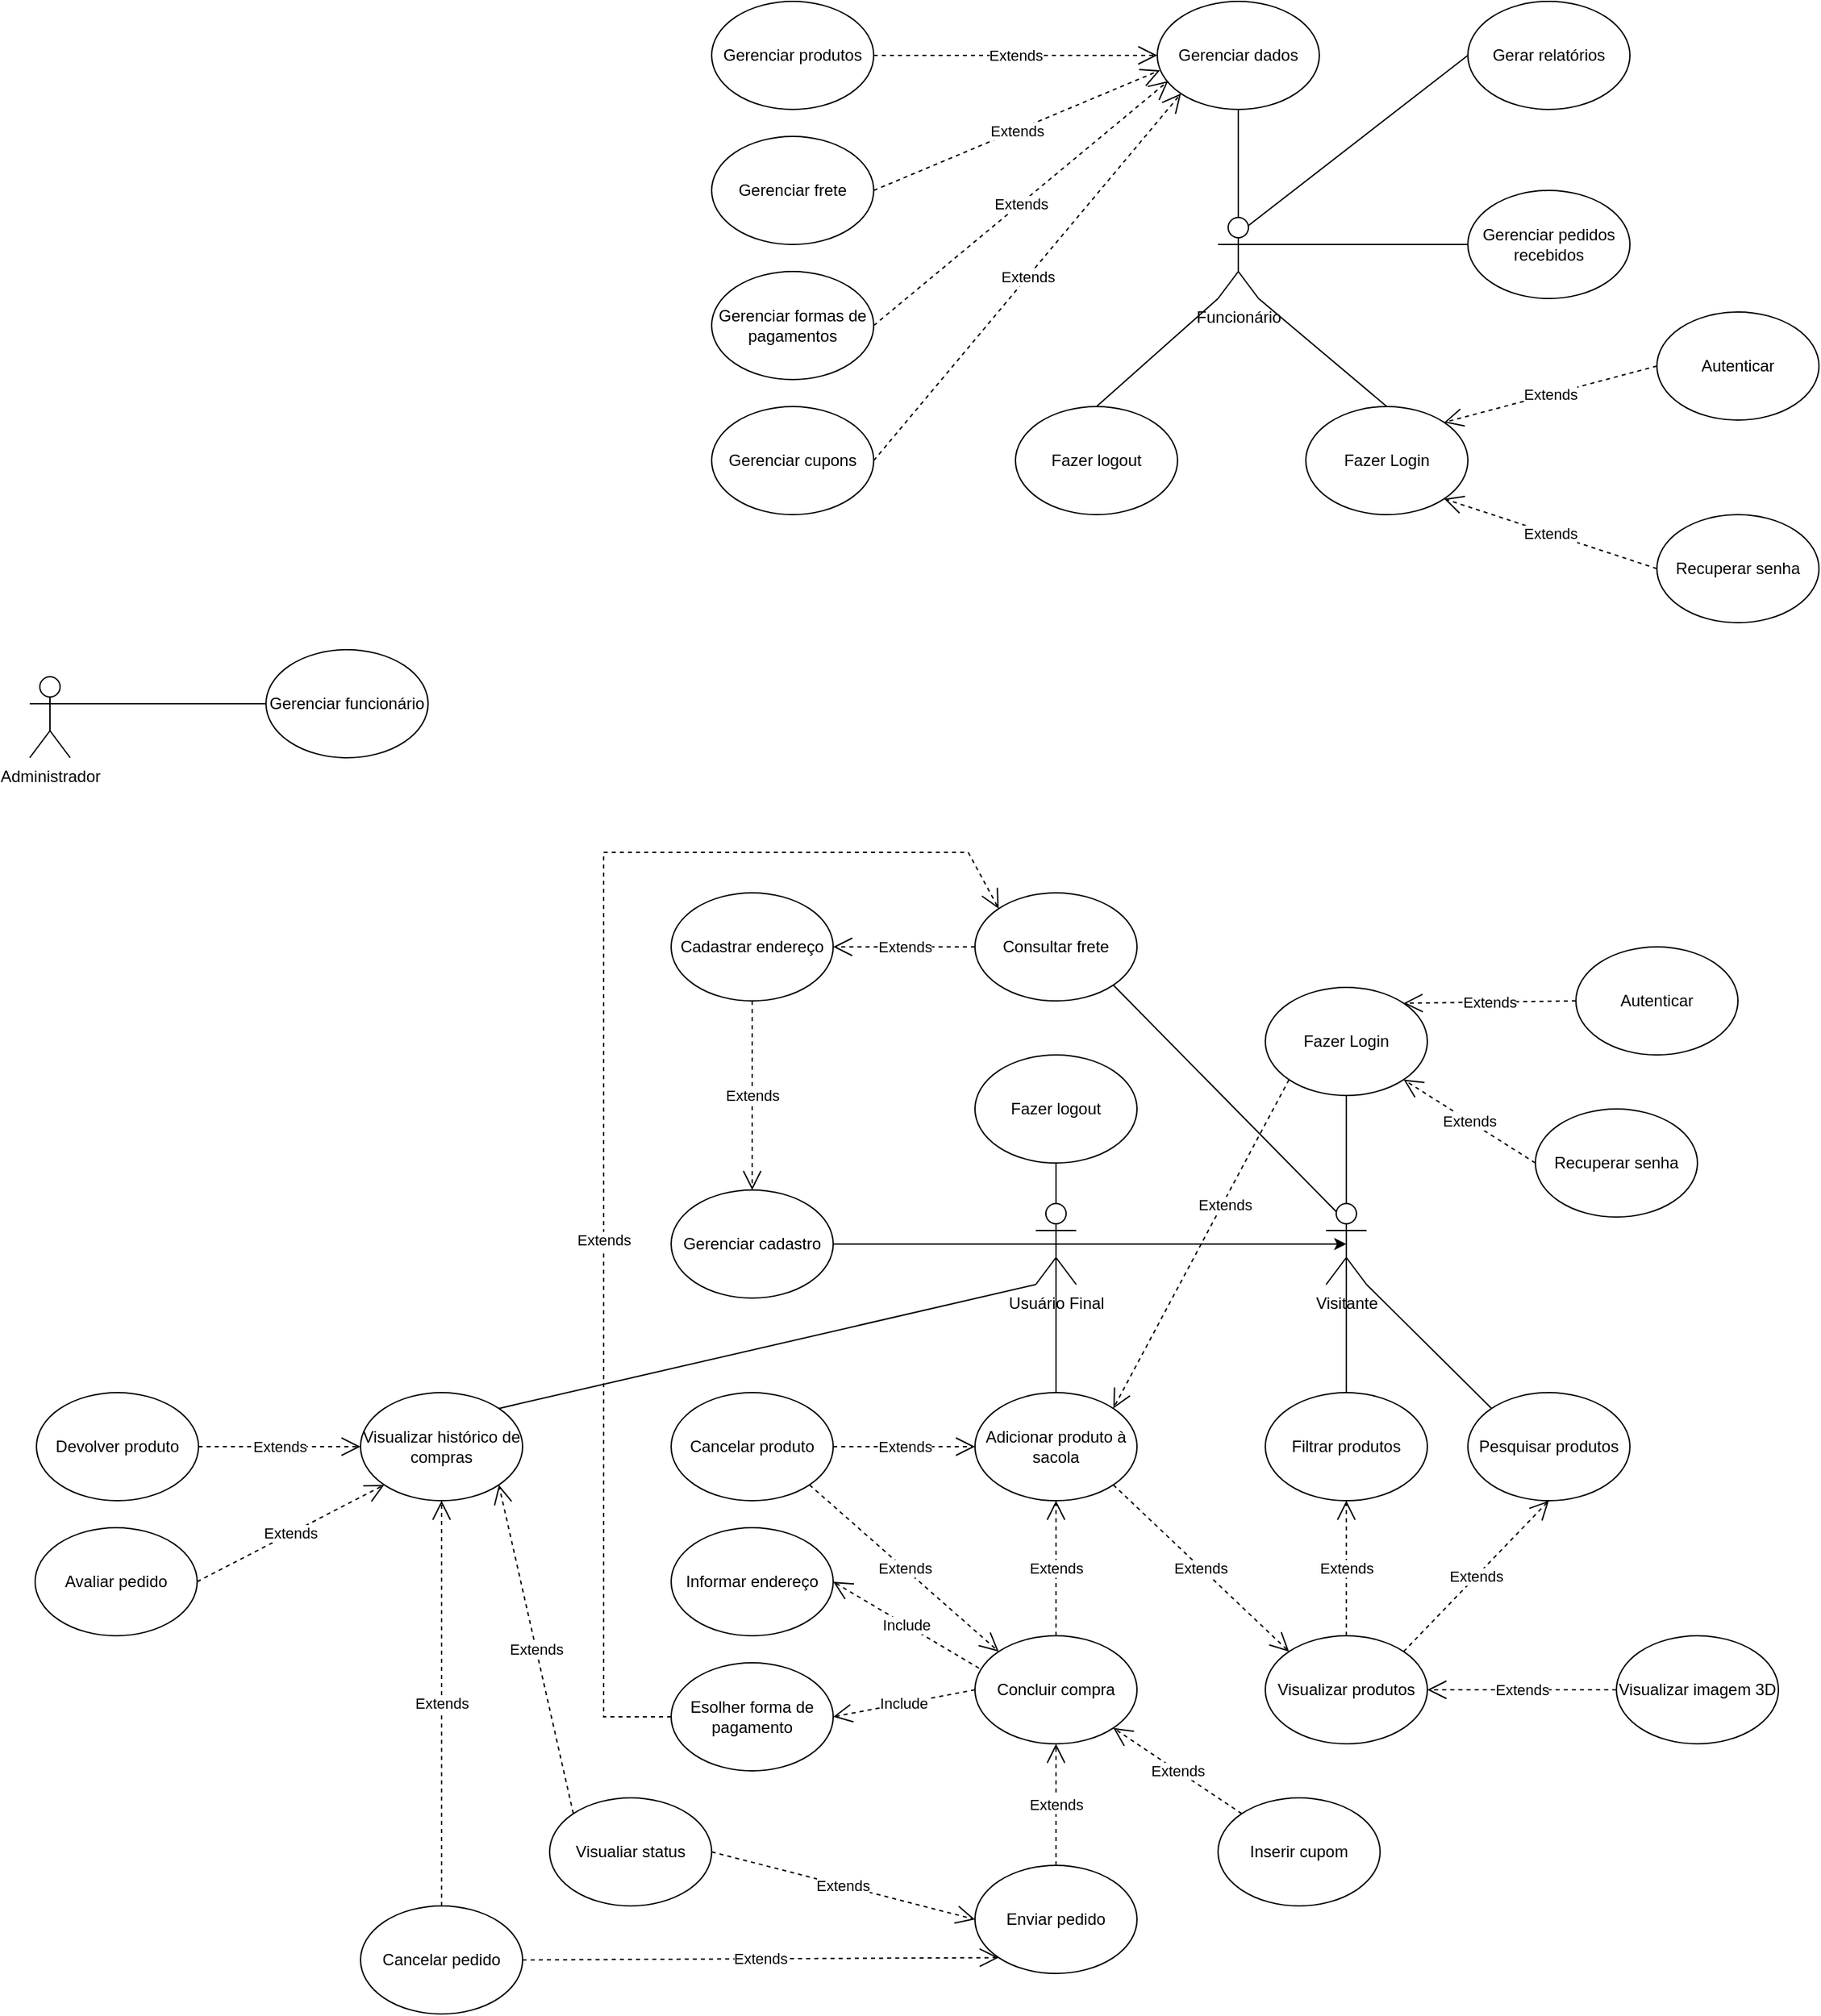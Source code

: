 <mxfile version="24.2.5" type="device">
  <diagram name="Página-1" id="iEOvd_mET68QCeT-6-60">
    <mxGraphModel dx="1941" dy="1769" grid="1" gridSize="10" guides="1" tooltips="1" connect="1" arrows="1" fold="1" page="1" pageScale="1" pageWidth="827" pageHeight="1169" math="0" shadow="0">
      <root>
        <mxCell id="0" />
        <mxCell id="1" parent="0" />
        <mxCell id="9JJsFDRCctAeS7KG6Eez-1" value="Funcionário" style="shape=umlActor;verticalLabelPosition=bottom;verticalAlign=top;html=1;outlineConnect=0;" parent="1" vertex="1">
          <mxGeometry x="205" y="-190" width="30" height="60" as="geometry" />
        </mxCell>
        <mxCell id="9JJsFDRCctAeS7KG6Eez-3" value="Visitante&lt;div&gt;&lt;br&gt;&lt;/div&gt;" style="shape=umlActor;verticalLabelPosition=bottom;verticalAlign=top;html=1;outlineConnect=0;" parent="1" vertex="1">
          <mxGeometry x="285" y="540" width="30" height="60" as="geometry" />
        </mxCell>
        <mxCell id="9JJsFDRCctAeS7KG6Eez-4" value="Usuário Final" style="shape=umlActor;verticalLabelPosition=bottom;verticalAlign=top;html=1;outlineConnect=0;" parent="1" vertex="1">
          <mxGeometry x="70" y="540" width="30" height="60" as="geometry" />
        </mxCell>
        <mxCell id="9JJsFDRCctAeS7KG6Eez-9" style="edgeStyle=orthogonalEdgeStyle;rounded=0;orthogonalLoop=1;jettySize=auto;html=1;exitX=0.5;exitY=0.5;exitDx=0;exitDy=0;exitPerimeter=0;entryX=0.5;entryY=0.5;entryDx=0;entryDy=0;entryPerimeter=0;" parent="1" source="9JJsFDRCctAeS7KG6Eez-4" target="9JJsFDRCctAeS7KG6Eez-3" edge="1">
          <mxGeometry relative="1" as="geometry" />
        </mxCell>
        <mxCell id="9JJsFDRCctAeS7KG6Eez-10" value="Fazer Login" style="ellipse;whiteSpace=wrap;html=1;" parent="1" vertex="1">
          <mxGeometry x="270" y="-50" width="120" height="80" as="geometry" />
        </mxCell>
        <mxCell id="9JJsFDRCctAeS7KG6Eez-11" value="Autenticar" style="ellipse;whiteSpace=wrap;html=1;" parent="1" vertex="1">
          <mxGeometry x="530" y="-120" width="120" height="80" as="geometry" />
        </mxCell>
        <mxCell id="9JJsFDRCctAeS7KG6Eez-12" value="Recuperar senha" style="ellipse;whiteSpace=wrap;html=1;" parent="1" vertex="1">
          <mxGeometry x="530" y="30" width="120" height="80" as="geometry" />
        </mxCell>
        <mxCell id="9JJsFDRCctAeS7KG6Eez-13" value="Fazer logout" style="ellipse;whiteSpace=wrap;html=1;" parent="1" vertex="1">
          <mxGeometry x="55" y="-50" width="120" height="80" as="geometry" />
        </mxCell>
        <mxCell id="9JJsFDRCctAeS7KG6Eez-14" value="Gerenciar dados" style="ellipse;whiteSpace=wrap;html=1;" parent="1" vertex="1">
          <mxGeometry x="160" y="-350" width="120" height="80" as="geometry" />
        </mxCell>
        <mxCell id="9JJsFDRCctAeS7KG6Eez-15" value="Gerenciar produtos" style="ellipse;whiteSpace=wrap;html=1;" parent="1" vertex="1">
          <mxGeometry x="-170" y="-350" width="120" height="80" as="geometry" />
        </mxCell>
        <mxCell id="9JJsFDRCctAeS7KG6Eez-16" value="Gerenciar frete" style="ellipse;whiteSpace=wrap;html=1;" parent="1" vertex="1">
          <mxGeometry x="-170" y="-250" width="120" height="80" as="geometry" />
        </mxCell>
        <mxCell id="9JJsFDRCctAeS7KG6Eez-17" value="Gerenciar formas de pagamentos" style="ellipse;whiteSpace=wrap;html=1;" parent="1" vertex="1">
          <mxGeometry x="-170" y="-150" width="120" height="80" as="geometry" />
        </mxCell>
        <mxCell id="9JJsFDRCctAeS7KG6Eez-18" value="Gerar relatórios" style="ellipse;whiteSpace=wrap;html=1;" parent="1" vertex="1">
          <mxGeometry x="390" y="-350" width="120" height="80" as="geometry" />
        </mxCell>
        <mxCell id="9JJsFDRCctAeS7KG6Eez-19" value="Gerenciar cupons" style="ellipse;whiteSpace=wrap;html=1;" parent="1" vertex="1">
          <mxGeometry x="-170" y="-50" width="120" height="80" as="geometry" />
        </mxCell>
        <mxCell id="9JJsFDRCctAeS7KG6Eez-20" value="Gerenciar pedidos recebidos" style="ellipse;whiteSpace=wrap;html=1;" parent="1" vertex="1">
          <mxGeometry x="390" y="-210" width="120" height="80" as="geometry" />
        </mxCell>
        <mxCell id="9JJsFDRCctAeS7KG6Eez-22" value="Extends" style="endArrow=open;endSize=12;dashed=1;html=1;rounded=0;exitX=0;exitY=0.5;exitDx=0;exitDy=0;entryX=1;entryY=1;entryDx=0;entryDy=0;" parent="1" source="9JJsFDRCctAeS7KG6Eez-12" target="9JJsFDRCctAeS7KG6Eez-10" edge="1">
          <mxGeometry width="160" relative="1" as="geometry">
            <mxPoint x="210" y="10" as="sourcePoint" />
            <mxPoint x="370" y="10" as="targetPoint" />
          </mxGeometry>
        </mxCell>
        <mxCell id="9JJsFDRCctAeS7KG6Eez-23" value="Extends" style="endArrow=open;endSize=12;dashed=1;html=1;rounded=0;exitX=0;exitY=0.5;exitDx=0;exitDy=0;entryX=1;entryY=0;entryDx=0;entryDy=0;" parent="1" source="9JJsFDRCctAeS7KG6Eez-11" target="9JJsFDRCctAeS7KG6Eez-10" edge="1">
          <mxGeometry width="160" relative="1" as="geometry">
            <mxPoint x="540" y="2" as="sourcePoint" />
            <mxPoint x="390" y="-50" as="targetPoint" />
          </mxGeometry>
        </mxCell>
        <mxCell id="9JJsFDRCctAeS7KG6Eez-27" value="" style="endArrow=none;html=1;rounded=0;exitX=1;exitY=1;exitDx=0;exitDy=0;exitPerimeter=0;entryX=0.5;entryY=0;entryDx=0;entryDy=0;" parent="1" source="9JJsFDRCctAeS7KG6Eez-1" target="9JJsFDRCctAeS7KG6Eez-10" edge="1">
          <mxGeometry width="50" height="50" relative="1" as="geometry">
            <mxPoint x="260" y="40" as="sourcePoint" />
            <mxPoint x="310" y="-10" as="targetPoint" />
          </mxGeometry>
        </mxCell>
        <mxCell id="9JJsFDRCctAeS7KG6Eez-28" value="" style="endArrow=none;html=1;rounded=0;entryX=0;entryY=1;entryDx=0;entryDy=0;entryPerimeter=0;exitX=0.5;exitY=0;exitDx=0;exitDy=0;" parent="1" source="9JJsFDRCctAeS7KG6Eez-13" target="9JJsFDRCctAeS7KG6Eez-1" edge="1">
          <mxGeometry width="50" height="50" relative="1" as="geometry">
            <mxPoint x="260" y="40" as="sourcePoint" />
            <mxPoint x="310" y="-10" as="targetPoint" />
          </mxGeometry>
        </mxCell>
        <mxCell id="9JJsFDRCctAeS7KG6Eez-32" value="" style="endArrow=none;html=1;rounded=0;entryX=0.5;entryY=1;entryDx=0;entryDy=0;exitX=0.5;exitY=0;exitDx=0;exitDy=0;exitPerimeter=0;" parent="1" source="9JJsFDRCctAeS7KG6Eez-1" target="9JJsFDRCctAeS7KG6Eez-14" edge="1">
          <mxGeometry width="50" height="50" relative="1" as="geometry">
            <mxPoint x="175" y="-210" as="sourcePoint" />
            <mxPoint x="225" y="-260" as="targetPoint" />
          </mxGeometry>
        </mxCell>
        <mxCell id="9JJsFDRCctAeS7KG6Eez-33" value="" style="endArrow=none;html=1;rounded=0;entryX=0;entryY=0.5;entryDx=0;entryDy=0;exitX=0.75;exitY=0.1;exitDx=0;exitDy=0;exitPerimeter=0;" parent="1" source="9JJsFDRCctAeS7KG6Eez-1" target="9JJsFDRCctAeS7KG6Eez-18" edge="1">
          <mxGeometry width="50" height="50" relative="1" as="geometry">
            <mxPoint x="260" y="-60" as="sourcePoint" />
            <mxPoint x="310" y="-110" as="targetPoint" />
          </mxGeometry>
        </mxCell>
        <mxCell id="9JJsFDRCctAeS7KG6Eez-34" value="" style="endArrow=none;html=1;rounded=0;entryX=0;entryY=0.5;entryDx=0;entryDy=0;exitX=1;exitY=0.333;exitDx=0;exitDy=0;exitPerimeter=0;" parent="1" source="9JJsFDRCctAeS7KG6Eez-1" target="9JJsFDRCctAeS7KG6Eez-20" edge="1">
          <mxGeometry width="50" height="50" relative="1" as="geometry">
            <mxPoint x="260" y="-60" as="sourcePoint" />
            <mxPoint x="310" y="-110" as="targetPoint" />
          </mxGeometry>
        </mxCell>
        <mxCell id="9JJsFDRCctAeS7KG6Eez-35" value="Extends" style="endArrow=open;endSize=12;dashed=1;html=1;rounded=0;exitX=1;exitY=0.5;exitDx=0;exitDy=0;entryX=0.017;entryY=0.638;entryDx=0;entryDy=0;entryPerimeter=0;" parent="1" source="9JJsFDRCctAeS7KG6Eez-16" target="9JJsFDRCctAeS7KG6Eez-14" edge="1">
          <mxGeometry width="160" relative="1" as="geometry">
            <mxPoint x="108" y="-280" as="sourcePoint" />
            <mxPoint x="-50" y="-238" as="targetPoint" />
          </mxGeometry>
        </mxCell>
        <mxCell id="9JJsFDRCctAeS7KG6Eez-36" value="Extends" style="endArrow=open;endSize=12;dashed=1;html=1;rounded=0;exitX=1;exitY=0.5;exitDx=0;exitDy=0;entryX=0;entryY=0.5;entryDx=0;entryDy=0;" parent="1" source="9JJsFDRCctAeS7KG6Eez-15" target="9JJsFDRCctAeS7KG6Eez-14" edge="1">
          <mxGeometry width="160" relative="1" as="geometry">
            <mxPoint x="88" y="-300" as="sourcePoint" />
            <mxPoint x="-70" y="-258" as="targetPoint" />
          </mxGeometry>
        </mxCell>
        <mxCell id="9JJsFDRCctAeS7KG6Eez-37" value="Extends" style="endArrow=open;endSize=12;dashed=1;html=1;rounded=0;exitX=1;exitY=0.5;exitDx=0;exitDy=0;entryX=0.067;entryY=0.738;entryDx=0;entryDy=0;entryPerimeter=0;" parent="1" source="9JJsFDRCctAeS7KG6Eez-17" target="9JJsFDRCctAeS7KG6Eez-14" edge="1">
          <mxGeometry width="160" relative="1" as="geometry">
            <mxPoint x="118" y="-250" as="sourcePoint" />
            <mxPoint x="-40" y="-208" as="targetPoint" />
          </mxGeometry>
        </mxCell>
        <mxCell id="9JJsFDRCctAeS7KG6Eez-38" value="Extends" style="endArrow=open;endSize=12;dashed=1;html=1;rounded=0;exitX=1;exitY=0.5;exitDx=0;exitDy=0;entryX=0;entryY=1;entryDx=0;entryDy=0;" parent="1" source="9JJsFDRCctAeS7KG6Eez-19" target="9JJsFDRCctAeS7KG6Eez-14" edge="1">
          <mxGeometry width="160" relative="1" as="geometry">
            <mxPoint x="168" y="-212" as="sourcePoint" />
            <mxPoint x="10" y="-170" as="targetPoint" />
          </mxGeometry>
        </mxCell>
        <mxCell id="9JJsFDRCctAeS7KG6Eez-39" value="Cadastrar endereço" style="ellipse;whiteSpace=wrap;html=1;" parent="1" vertex="1">
          <mxGeometry x="-200" y="310" width="120" height="80" as="geometry" />
        </mxCell>
        <mxCell id="9JJsFDRCctAeS7KG6Eez-40" value="Filtrar produtos" style="ellipse;whiteSpace=wrap;html=1;" parent="1" vertex="1">
          <mxGeometry x="240" y="680" width="120" height="80" as="geometry" />
        </mxCell>
        <mxCell id="9JJsFDRCctAeS7KG6Eez-41" value="Gerenciar cadastro" style="ellipse;whiteSpace=wrap;html=1;" parent="1" vertex="1">
          <mxGeometry x="-200" y="530" width="120" height="80" as="geometry" />
        </mxCell>
        <mxCell id="9JJsFDRCctAeS7KG6Eez-43" value="Pesquisar produtos" style="ellipse;whiteSpace=wrap;html=1;" parent="1" vertex="1">
          <mxGeometry x="390" y="680" width="120" height="80" as="geometry" />
        </mxCell>
        <mxCell id="9JJsFDRCctAeS7KG6Eez-44" value="Visualizar produtos" style="ellipse;whiteSpace=wrap;html=1;" parent="1" vertex="1">
          <mxGeometry x="240" y="860" width="120" height="80" as="geometry" />
        </mxCell>
        <mxCell id="9JJsFDRCctAeS7KG6Eez-45" value="Adicionar produto à sacola" style="ellipse;whiteSpace=wrap;html=1;" parent="1" vertex="1">
          <mxGeometry x="25" y="680" width="120" height="80" as="geometry" />
        </mxCell>
        <mxCell id="9JJsFDRCctAeS7KG6Eez-46" value="Cancelar produto" style="ellipse;whiteSpace=wrap;html=1;" parent="1" vertex="1">
          <mxGeometry x="-200" y="680" width="120" height="80" as="geometry" />
        </mxCell>
        <mxCell id="9JJsFDRCctAeS7KG6Eez-47" value="Concluir compra" style="ellipse;whiteSpace=wrap;html=1;" parent="1" vertex="1">
          <mxGeometry x="25" y="860" width="120" height="80" as="geometry" />
        </mxCell>
        <mxCell id="9JJsFDRCctAeS7KG6Eez-48" value="Informar endereço" style="ellipse;whiteSpace=wrap;html=1;" parent="1" vertex="1">
          <mxGeometry x="-200" y="780" width="120" height="80" as="geometry" />
        </mxCell>
        <mxCell id="9JJsFDRCctAeS7KG6Eez-49" value="Esolher forma de pagamento" style="ellipse;whiteSpace=wrap;html=1;" parent="1" vertex="1">
          <mxGeometry x="-200" y="880" width="120" height="80" as="geometry" />
        </mxCell>
        <mxCell id="9JJsFDRCctAeS7KG6Eez-50" value="Enviar pedido" style="ellipse;whiteSpace=wrap;html=1;" parent="1" vertex="1">
          <mxGeometry x="25" y="1030" width="120" height="80" as="geometry" />
        </mxCell>
        <mxCell id="9JJsFDRCctAeS7KG6Eez-51" value="Visualiar status" style="ellipse;whiteSpace=wrap;html=1;" parent="1" vertex="1">
          <mxGeometry x="-290" y="980" width="120" height="80" as="geometry" />
        </mxCell>
        <mxCell id="9JJsFDRCctAeS7KG6Eez-52" value="Cancelar pedido" style="ellipse;whiteSpace=wrap;html=1;" parent="1" vertex="1">
          <mxGeometry x="-430" y="1060" width="120" height="80" as="geometry" />
        </mxCell>
        <mxCell id="9JJsFDRCctAeS7KG6Eez-53" value="Avaliar pedido" style="ellipse;whiteSpace=wrap;html=1;" parent="1" vertex="1">
          <mxGeometry x="-671" y="780" width="120" height="80" as="geometry" />
        </mxCell>
        <mxCell id="9JJsFDRCctAeS7KG6Eez-54" value="Consultar frete" style="ellipse;whiteSpace=wrap;html=1;" parent="1" vertex="1">
          <mxGeometry x="25" y="310" width="120" height="80" as="geometry" />
        </mxCell>
        <mxCell id="9JJsFDRCctAeS7KG6Eez-55" value="Visualizar histórico de compras" style="ellipse;whiteSpace=wrap;html=1;" parent="1" vertex="1">
          <mxGeometry x="-430" y="680" width="120" height="80" as="geometry" />
        </mxCell>
        <mxCell id="9JJsFDRCctAeS7KG6Eez-56" value="Devolver produto" style="ellipse;whiteSpace=wrap;html=1;" parent="1" vertex="1">
          <mxGeometry x="-670" y="680" width="120" height="80" as="geometry" />
        </mxCell>
        <mxCell id="9JJsFDRCctAeS7KG6Eez-57" value="Visualizar imagem 3D" style="ellipse;whiteSpace=wrap;html=1;" parent="1" vertex="1">
          <mxGeometry x="500" y="860" width="120" height="80" as="geometry" />
        </mxCell>
        <mxCell id="9JJsFDRCctAeS7KG6Eez-59" value="" style="endArrow=none;html=1;rounded=0;entryX=1;entryY=1;entryDx=0;entryDy=0;exitX=0.25;exitY=0.1;exitDx=0;exitDy=0;exitPerimeter=0;" parent="1" source="9JJsFDRCctAeS7KG6Eez-3" target="9JJsFDRCctAeS7KG6Eez-54" edge="1">
          <mxGeometry width="50" height="50" relative="1" as="geometry">
            <mxPoint x="280" y="530" as="sourcePoint" />
            <mxPoint x="210" y="590" as="targetPoint" />
          </mxGeometry>
        </mxCell>
        <mxCell id="9JJsFDRCctAeS7KG6Eez-60" value="" style="endArrow=none;html=1;rounded=0;entryX=1;entryY=1;entryDx=0;entryDy=0;entryPerimeter=0;exitX=0;exitY=0;exitDx=0;exitDy=0;" parent="1" source="9JJsFDRCctAeS7KG6Eez-43" target="9JJsFDRCctAeS7KG6Eez-3" edge="1">
          <mxGeometry width="50" height="50" relative="1" as="geometry">
            <mxPoint x="160" y="640" as="sourcePoint" />
            <mxPoint x="210" y="590" as="targetPoint" />
          </mxGeometry>
        </mxCell>
        <mxCell id="9JJsFDRCctAeS7KG6Eez-61" value="" style="endArrow=none;html=1;rounded=0;entryX=0.5;entryY=0.5;entryDx=0;entryDy=0;entryPerimeter=0;exitX=0.5;exitY=0;exitDx=0;exitDy=0;" parent="1" source="9JJsFDRCctAeS7KG6Eez-40" target="9JJsFDRCctAeS7KG6Eez-3" edge="1">
          <mxGeometry width="50" height="50" relative="1" as="geometry">
            <mxPoint x="240" y="690" as="sourcePoint" />
            <mxPoint x="290" y="640" as="targetPoint" />
          </mxGeometry>
        </mxCell>
        <mxCell id="9JJsFDRCctAeS7KG6Eez-62" value="Extends" style="endArrow=open;endSize=12;dashed=1;html=1;rounded=0;exitX=1;exitY=0;exitDx=0;exitDy=0;entryX=0.5;entryY=1;entryDx=0;entryDy=0;" parent="1" source="9JJsFDRCctAeS7KG6Eez-44" target="9JJsFDRCctAeS7KG6Eez-43" edge="1">
          <mxGeometry width="160" relative="1" as="geometry">
            <mxPoint x="668" y="812" as="sourcePoint" />
            <mxPoint x="510" y="760" as="targetPoint" />
          </mxGeometry>
        </mxCell>
        <mxCell id="9JJsFDRCctAeS7KG6Eez-63" value="Extends" style="endArrow=open;endSize=12;dashed=1;html=1;rounded=0;exitX=0.5;exitY=0;exitDx=0;exitDy=0;entryX=0.5;entryY=1;entryDx=0;entryDy=0;" parent="1" source="9JJsFDRCctAeS7KG6Eez-44" target="9JJsFDRCctAeS7KG6Eez-40" edge="1">
          <mxGeometry width="160" relative="1" as="geometry">
            <mxPoint x="428" y="862" as="sourcePoint" />
            <mxPoint x="270" y="810" as="targetPoint" />
          </mxGeometry>
        </mxCell>
        <mxCell id="9JJsFDRCctAeS7KG6Eez-64" value="Extends" style="endArrow=open;endSize=12;dashed=1;html=1;rounded=0;exitX=0;exitY=0.5;exitDx=0;exitDy=0;entryX=1;entryY=0.5;entryDx=0;entryDy=0;" parent="1" source="9JJsFDRCctAeS7KG6Eez-57" target="9JJsFDRCctAeS7KG6Eez-44" edge="1">
          <mxGeometry width="160" relative="1" as="geometry">
            <mxPoint x="488" y="912" as="sourcePoint" />
            <mxPoint x="330" y="860" as="targetPoint" />
          </mxGeometry>
        </mxCell>
        <mxCell id="9JJsFDRCctAeS7KG6Eez-65" value="" style="endArrow=none;html=1;rounded=0;entryX=0.5;entryY=0.5;entryDx=0;entryDy=0;entryPerimeter=0;exitX=0.5;exitY=0;exitDx=0;exitDy=0;" parent="1" source="9JJsFDRCctAeS7KG6Eez-45" target="9JJsFDRCctAeS7KG6Eez-4" edge="1">
          <mxGeometry width="50" height="50" relative="1" as="geometry">
            <mxPoint x="160" y="840" as="sourcePoint" />
            <mxPoint x="210" y="790" as="targetPoint" />
          </mxGeometry>
        </mxCell>
        <mxCell id="9JJsFDRCctAeS7KG6Eez-66" value="Extends" style="endArrow=open;endSize=12;dashed=1;html=1;rounded=0;exitX=1;exitY=0.5;exitDx=0;exitDy=0;entryX=0;entryY=0.5;entryDx=0;entryDy=0;" parent="1" source="9JJsFDRCctAeS7KG6Eez-46" target="9JJsFDRCctAeS7KG6Eez-45" edge="1">
          <mxGeometry width="160" relative="1" as="geometry">
            <mxPoint x="40" y="780" as="sourcePoint" />
            <mxPoint x="-100" y="780" as="targetPoint" />
          </mxGeometry>
        </mxCell>
        <mxCell id="9JJsFDRCctAeS7KG6Eez-67" value="Extends" style="endArrow=open;endSize=12;dashed=1;html=1;rounded=0;exitX=0.5;exitY=0;exitDx=0;exitDy=0;entryX=0.5;entryY=1;entryDx=0;entryDy=0;" parent="1" source="9JJsFDRCctAeS7KG6Eez-47" target="9JJsFDRCctAeS7KG6Eez-45" edge="1">
          <mxGeometry width="160" relative="1" as="geometry">
            <mxPoint x="-70" y="730" as="sourcePoint" />
            <mxPoint x="35" y="730" as="targetPoint" />
          </mxGeometry>
        </mxCell>
        <mxCell id="9JJsFDRCctAeS7KG6Eez-69" value="" style="endArrow=none;html=1;rounded=0;entryX=0.5;entryY=0.5;entryDx=0;entryDy=0;entryPerimeter=0;exitX=1;exitY=0.5;exitDx=0;exitDy=0;" parent="1" source="9JJsFDRCctAeS7KG6Eez-41" target="9JJsFDRCctAeS7KG6Eez-4" edge="1">
          <mxGeometry width="50" height="50" relative="1" as="geometry">
            <mxPoint x="160" y="640" as="sourcePoint" />
            <mxPoint x="210" y="590" as="targetPoint" />
          </mxGeometry>
        </mxCell>
        <mxCell id="9JJsFDRCctAeS7KG6Eez-71" value="Extends" style="endArrow=open;endSize=12;dashed=1;html=1;rounded=0;entryX=0.5;entryY=0;entryDx=0;entryDy=0;exitX=0.5;exitY=1;exitDx=0;exitDy=0;" parent="1" source="9JJsFDRCctAeS7KG6Eez-39" target="9JJsFDRCctAeS7KG6Eez-41" edge="1">
          <mxGeometry width="160" relative="1" as="geometry">
            <mxPoint x="-220" y="470" as="sourcePoint" />
            <mxPoint x="-280.0" y="620.0" as="targetPoint" />
          </mxGeometry>
        </mxCell>
        <mxCell id="9JJsFDRCctAeS7KG6Eez-73" value="Extends" style="endArrow=open;endSize=12;dashed=1;html=1;rounded=0;exitX=0.5;exitY=0;exitDx=0;exitDy=0;entryX=0.5;entryY=1;entryDx=0;entryDy=0;" parent="1" source="9JJsFDRCctAeS7KG6Eez-50" target="9JJsFDRCctAeS7KG6Eez-47" edge="1">
          <mxGeometry width="160" relative="1" as="geometry">
            <mxPoint x="170" y="1040" as="sourcePoint" />
            <mxPoint x="170" y="940" as="targetPoint" />
          </mxGeometry>
        </mxCell>
        <mxCell id="9JJsFDRCctAeS7KG6Eez-74" value="Extends" style="endArrow=open;endSize=12;dashed=1;html=1;rounded=0;exitX=1;exitY=1;exitDx=0;exitDy=0;entryX=0;entryY=0;entryDx=0;entryDy=0;" parent="1" source="9JJsFDRCctAeS7KG6Eez-46" target="9JJsFDRCctAeS7KG6Eez-47" edge="1">
          <mxGeometry width="160" relative="1" as="geometry">
            <mxPoint x="-70" y="730" as="sourcePoint" />
            <mxPoint x="35" y="730" as="targetPoint" />
          </mxGeometry>
        </mxCell>
        <mxCell id="9JJsFDRCctAeS7KG6Eez-75" value="Include" style="endArrow=open;endSize=12;dashed=1;html=1;rounded=0;exitX=0.025;exitY=0.3;exitDx=0;exitDy=0;entryX=1;entryY=0.5;entryDx=0;entryDy=0;exitPerimeter=0;" parent="1" source="9JJsFDRCctAeS7KG6Eez-47" target="9JJsFDRCctAeS7KG6Eez-48" edge="1">
          <mxGeometry width="160" relative="1" as="geometry">
            <mxPoint x="150" y="954" as="sourcePoint" />
            <mxPoint x="261" y="1020" as="targetPoint" />
          </mxGeometry>
        </mxCell>
        <mxCell id="9JJsFDRCctAeS7KG6Eez-76" value="Include" style="endArrow=open;endSize=12;dashed=1;html=1;rounded=0;entryX=1;entryY=0.5;entryDx=0;entryDy=0;exitX=0;exitY=0.5;exitDx=0;exitDy=0;" parent="1" source="9JJsFDRCctAeS7KG6Eez-47" target="9JJsFDRCctAeS7KG6Eez-49" edge="1">
          <mxGeometry width="160" relative="1" as="geometry">
            <mxPoint x="-20" y="960" as="sourcePoint" />
            <mxPoint x="25" y="1000" as="targetPoint" />
          </mxGeometry>
        </mxCell>
        <mxCell id="9JJsFDRCctAeS7KG6Eez-78" value="" style="endArrow=none;html=1;rounded=0;entryX=0;entryY=1;entryDx=0;entryDy=0;entryPerimeter=0;exitX=1;exitY=0;exitDx=0;exitDy=0;" parent="1" source="9JJsFDRCctAeS7KG6Eez-55" target="9JJsFDRCctAeS7KG6Eez-4" edge="1">
          <mxGeometry width="50" height="50" relative="1" as="geometry">
            <mxPoint x="-250" y="680" as="sourcePoint" />
            <mxPoint x="-200" y="630" as="targetPoint" />
          </mxGeometry>
        </mxCell>
        <mxCell id="9JJsFDRCctAeS7KG6Eez-81" value="Extends" style="endArrow=open;endSize=12;dashed=1;html=1;rounded=0;exitX=0.5;exitY=0;exitDx=0;exitDy=0;entryX=0.5;entryY=1;entryDx=0;entryDy=0;" parent="1" source="9JJsFDRCctAeS7KG6Eez-52" target="9JJsFDRCctAeS7KG6Eez-55" edge="1">
          <mxGeometry width="160" relative="1" as="geometry">
            <mxPoint x="-590" y="906" as="sourcePoint" />
            <mxPoint x="-449" y="1030" as="targetPoint" />
          </mxGeometry>
        </mxCell>
        <mxCell id="9JJsFDRCctAeS7KG6Eez-82" value="Extends" style="endArrow=open;endSize=12;dashed=1;html=1;rounded=0;exitX=1;exitY=0.5;exitDx=0;exitDy=0;entryX=0;entryY=1;entryDx=0;entryDy=0;" parent="1" source="9JJsFDRCctAeS7KG6Eez-52" target="9JJsFDRCctAeS7KG6Eez-50" edge="1">
          <mxGeometry width="160" relative="1" as="geometry">
            <mxPoint x="-310" y="1130" as="sourcePoint" />
            <mxPoint x="-59" y="1192" as="targetPoint" />
          </mxGeometry>
        </mxCell>
        <mxCell id="9JJsFDRCctAeS7KG6Eez-85" value="Extends" style="endArrow=open;endSize=12;dashed=1;html=1;rounded=0;exitX=1;exitY=0.5;exitDx=0;exitDy=0;entryX=0;entryY=0.5;entryDx=0;entryDy=0;" parent="1" source="9JJsFDRCctAeS7KG6Eez-56" target="9JJsFDRCctAeS7KG6Eez-55" edge="1">
          <mxGeometry width="160" relative="1" as="geometry">
            <mxPoint x="-480" y="1060" as="sourcePoint" />
            <mxPoint x="-480" y="760" as="targetPoint" />
          </mxGeometry>
        </mxCell>
        <mxCell id="9JJsFDRCctAeS7KG6Eez-86" value="Extends" style="endArrow=open;endSize=12;dashed=1;html=1;rounded=0;exitX=1;exitY=0.5;exitDx=0;exitDy=0;entryX=0;entryY=0.5;entryDx=0;entryDy=0;" parent="1" source="9JJsFDRCctAeS7KG6Eez-51" target="9JJsFDRCctAeS7KG6Eez-50" edge="1">
          <mxGeometry width="160" relative="1" as="geometry">
            <mxPoint x="-300" y="1110" as="sourcePoint" />
            <mxPoint x="53" y="1108" as="targetPoint" />
          </mxGeometry>
        </mxCell>
        <mxCell id="9JJsFDRCctAeS7KG6Eez-87" value="Extends" style="endArrow=open;endSize=12;dashed=1;html=1;rounded=0;exitX=0;exitY=0;exitDx=0;exitDy=0;entryX=1;entryY=1;entryDx=0;entryDy=0;" parent="1" source="9JJsFDRCctAeS7KG6Eez-51" target="9JJsFDRCctAeS7KG6Eez-55" edge="1">
          <mxGeometry width="160" relative="1" as="geometry">
            <mxPoint x="-300" y="1110" as="sourcePoint" />
            <mxPoint x="53" y="1108" as="targetPoint" />
          </mxGeometry>
        </mxCell>
        <mxCell id="9JJsFDRCctAeS7KG6Eez-88" value="Extends" style="endArrow=open;endSize=12;dashed=1;html=1;rounded=0;exitX=1;exitY=0.5;exitDx=0;exitDy=0;entryX=0;entryY=1;entryDx=0;entryDy=0;" parent="1" source="9JJsFDRCctAeS7KG6Eez-53" target="9JJsFDRCctAeS7KG6Eez-55" edge="1">
          <mxGeometry width="160" relative="1" as="geometry">
            <mxPoint x="-540" y="730" as="sourcePoint" />
            <mxPoint x="-420" y="730" as="targetPoint" />
          </mxGeometry>
        </mxCell>
        <mxCell id="9JJsFDRCctAeS7KG6Eez-89" value="Administrador" style="shape=umlActor;verticalLabelPosition=bottom;verticalAlign=top;html=1;outlineConnect=0;" parent="1" vertex="1">
          <mxGeometry x="-675" y="150" width="30" height="60" as="geometry" />
        </mxCell>
        <mxCell id="9JJsFDRCctAeS7KG6Eez-90" value="Gerenciar funcionário" style="ellipse;whiteSpace=wrap;html=1;" parent="1" vertex="1">
          <mxGeometry x="-500" y="130" width="120" height="80" as="geometry" />
        </mxCell>
        <mxCell id="9JJsFDRCctAeS7KG6Eez-91" value="" style="endArrow=none;html=1;rounded=0;exitX=1;exitY=0.333;exitDx=0;exitDy=0;exitPerimeter=0;entryX=0;entryY=0.5;entryDx=0;entryDy=0;" parent="1" source="9JJsFDRCctAeS7KG6Eez-89" target="9JJsFDRCctAeS7KG6Eez-90" edge="1">
          <mxGeometry width="50" height="50" relative="1" as="geometry">
            <mxPoint x="-610" y="195" as="sourcePoint" />
            <mxPoint x="-560" y="145" as="targetPoint" />
          </mxGeometry>
        </mxCell>
        <mxCell id="5eInbij7_Zaez9bsJWYX-1" value="Fazer logout" style="ellipse;whiteSpace=wrap;html=1;" parent="1" vertex="1">
          <mxGeometry x="25" y="430" width="120" height="80" as="geometry" />
        </mxCell>
        <mxCell id="5eInbij7_Zaez9bsJWYX-2" value="Fazer Login" style="ellipse;whiteSpace=wrap;html=1;" parent="1" vertex="1">
          <mxGeometry x="240" y="380" width="120" height="80" as="geometry" />
        </mxCell>
        <mxCell id="5eInbij7_Zaez9bsJWYX-3" value="Recuperar senha" style="ellipse;whiteSpace=wrap;html=1;" parent="1" vertex="1">
          <mxGeometry x="440" y="470" width="120" height="80" as="geometry" />
        </mxCell>
        <mxCell id="5eInbij7_Zaez9bsJWYX-4" value="Autenticar" style="ellipse;whiteSpace=wrap;html=1;" parent="1" vertex="1">
          <mxGeometry x="470" y="350" width="120" height="80" as="geometry" />
        </mxCell>
        <mxCell id="5eInbij7_Zaez9bsJWYX-5" value="Extends" style="endArrow=open;endSize=12;dashed=1;html=1;rounded=0;exitX=0;exitY=0.5;exitDx=0;exitDy=0;entryX=1;entryY=1;entryDx=0;entryDy=0;" parent="1" source="5eInbij7_Zaez9bsJWYX-3" target="5eInbij7_Zaez9bsJWYX-2" edge="1">
          <mxGeometry width="160" relative="1" as="geometry">
            <mxPoint x="440" y="512" as="sourcePoint" />
            <mxPoint x="282" y="460" as="targetPoint" />
          </mxGeometry>
        </mxCell>
        <mxCell id="5eInbij7_Zaez9bsJWYX-6" value="Extends" style="endArrow=open;endSize=12;dashed=1;html=1;rounded=0;exitX=0;exitY=0.5;exitDx=0;exitDy=0;entryX=1;entryY=0;entryDx=0;entryDy=0;" parent="1" source="5eInbij7_Zaez9bsJWYX-4" target="5eInbij7_Zaez9bsJWYX-2" edge="1">
          <mxGeometry width="160" relative="1" as="geometry">
            <mxPoint x="440" y="360" as="sourcePoint" />
            <mxPoint x="282" y="402" as="targetPoint" />
          </mxGeometry>
        </mxCell>
        <mxCell id="5eInbij7_Zaez9bsJWYX-8" value="" style="endArrow=none;html=1;rounded=0;entryX=0.5;entryY=1;entryDx=0;entryDy=0;exitX=0.5;exitY=0;exitDx=0;exitDy=0;exitPerimeter=0;" parent="1" source="9JJsFDRCctAeS7KG6Eez-4" target="5eInbij7_Zaez9bsJWYX-1" edge="1">
          <mxGeometry width="50" height="50" relative="1" as="geometry">
            <mxPoint x="-10" y="450" as="sourcePoint" />
            <mxPoint x="40" y="400" as="targetPoint" />
          </mxGeometry>
        </mxCell>
        <mxCell id="5eInbij7_Zaez9bsJWYX-9" value="" style="endArrow=none;html=1;rounded=0;entryX=0.5;entryY=1;entryDx=0;entryDy=0;exitX=0.5;exitY=0;exitDx=0;exitDy=0;exitPerimeter=0;" parent="1" source="9JJsFDRCctAeS7KG6Eez-3" target="5eInbij7_Zaez9bsJWYX-2" edge="1">
          <mxGeometry width="50" height="50" relative="1" as="geometry">
            <mxPoint x="95" y="550" as="sourcePoint" />
            <mxPoint x="95" y="470" as="targetPoint" />
          </mxGeometry>
        </mxCell>
        <mxCell id="5eInbij7_Zaez9bsJWYX-10" value="Inserir cupom" style="ellipse;whiteSpace=wrap;html=1;" parent="1" vertex="1">
          <mxGeometry x="205" y="980" width="120" height="80" as="geometry" />
        </mxCell>
        <mxCell id="5eInbij7_Zaez9bsJWYX-11" value="Extends" style="endArrow=open;endSize=12;dashed=1;html=1;rounded=0;exitX=0;exitY=0;exitDx=0;exitDy=0;entryX=1;entryY=1;entryDx=0;entryDy=0;" parent="1" source="5eInbij7_Zaez9bsJWYX-10" target="9JJsFDRCctAeS7KG6Eez-47" edge="1">
          <mxGeometry width="160" relative="1" as="geometry">
            <mxPoint x="120" y="960" as="sourcePoint" />
            <mxPoint x="225" y="960" as="targetPoint" />
          </mxGeometry>
        </mxCell>
        <mxCell id="be-AfS7Eq3Sl1wjJx827-2" value="Extends" style="endArrow=open;endSize=12;dashed=1;html=1;rounded=0;entryX=1;entryY=0.5;entryDx=0;entryDy=0;exitX=0;exitY=0.5;exitDx=0;exitDy=0;" parent="1" source="9JJsFDRCctAeS7KG6Eez-54" target="9JJsFDRCctAeS7KG6Eez-39" edge="1">
          <mxGeometry width="160" relative="1" as="geometry">
            <mxPoint x="-130" y="540" as="sourcePoint" />
            <mxPoint x="-148" y="418" as="targetPoint" />
          </mxGeometry>
        </mxCell>
        <mxCell id="be-AfS7Eq3Sl1wjJx827-4" value="Extends" style="endArrow=open;endSize=12;dashed=1;html=1;rounded=0;exitX=1;exitY=1;exitDx=0;exitDy=0;entryX=0;entryY=0;entryDx=0;entryDy=0;" parent="1" source="9JJsFDRCctAeS7KG6Eez-45" target="9JJsFDRCctAeS7KG6Eez-44" edge="1">
          <mxGeometry width="160" relative="1" as="geometry">
            <mxPoint x="200" y="830" as="sourcePoint" />
            <mxPoint x="200" y="730" as="targetPoint" />
          </mxGeometry>
        </mxCell>
        <mxCell id="be-AfS7Eq3Sl1wjJx827-5" value="Extends" style="endArrow=open;endSize=12;dashed=1;html=1;rounded=0;exitX=0;exitY=1;exitDx=0;exitDy=0;entryX=1;entryY=0;entryDx=0;entryDy=0;" parent="1" source="5eInbij7_Zaez9bsJWYX-2" target="9JJsFDRCctAeS7KG6Eez-45" edge="1">
          <mxGeometry x="-0.252" y="1" width="160" relative="1" as="geometry">
            <mxPoint x="145" y="630" as="sourcePoint" />
            <mxPoint x="276" y="754" as="targetPoint" />
            <mxPoint y="1" as="offset" />
          </mxGeometry>
        </mxCell>
        <mxCell id="be-AfS7Eq3Sl1wjJx827-6" value="Extends" style="endArrow=open;endSize=12;dashed=1;html=1;rounded=0;exitX=0;exitY=0.5;exitDx=0;exitDy=0;entryX=0;entryY=0;entryDx=0;entryDy=0;" parent="1" source="9JJsFDRCctAeS7KG6Eez-49" target="9JJsFDRCctAeS7KG6Eez-54" edge="1">
          <mxGeometry x="-0.2" width="160" relative="1" as="geometry">
            <mxPoint x="-292.22" y="460" as="sourcePoint" />
            <mxPoint x="100" y="250" as="targetPoint" />
            <Array as="points">
              <mxPoint x="-250" y="920" />
              <mxPoint x="-250" y="280" />
              <mxPoint x="20" y="280" />
            </Array>
            <mxPoint as="offset" />
          </mxGeometry>
        </mxCell>
      </root>
    </mxGraphModel>
  </diagram>
</mxfile>
